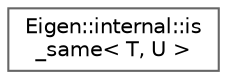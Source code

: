 digraph "Graphical Class Hierarchy"
{
 // LATEX_PDF_SIZE
  bgcolor="transparent";
  edge [fontname=Helvetica,fontsize=10,labelfontname=Helvetica,labelfontsize=10];
  node [fontname=Helvetica,fontsize=10,shape=box,height=0.2,width=0.4];
  rankdir="LR";
  Node0 [id="Node000000",label="Eigen::internal::is\l_same\< T, U \>",height=0.2,width=0.4,color="grey40", fillcolor="white", style="filled",URL="$structEigen_1_1internal_1_1is__same.html",tooltip=" "];
}

